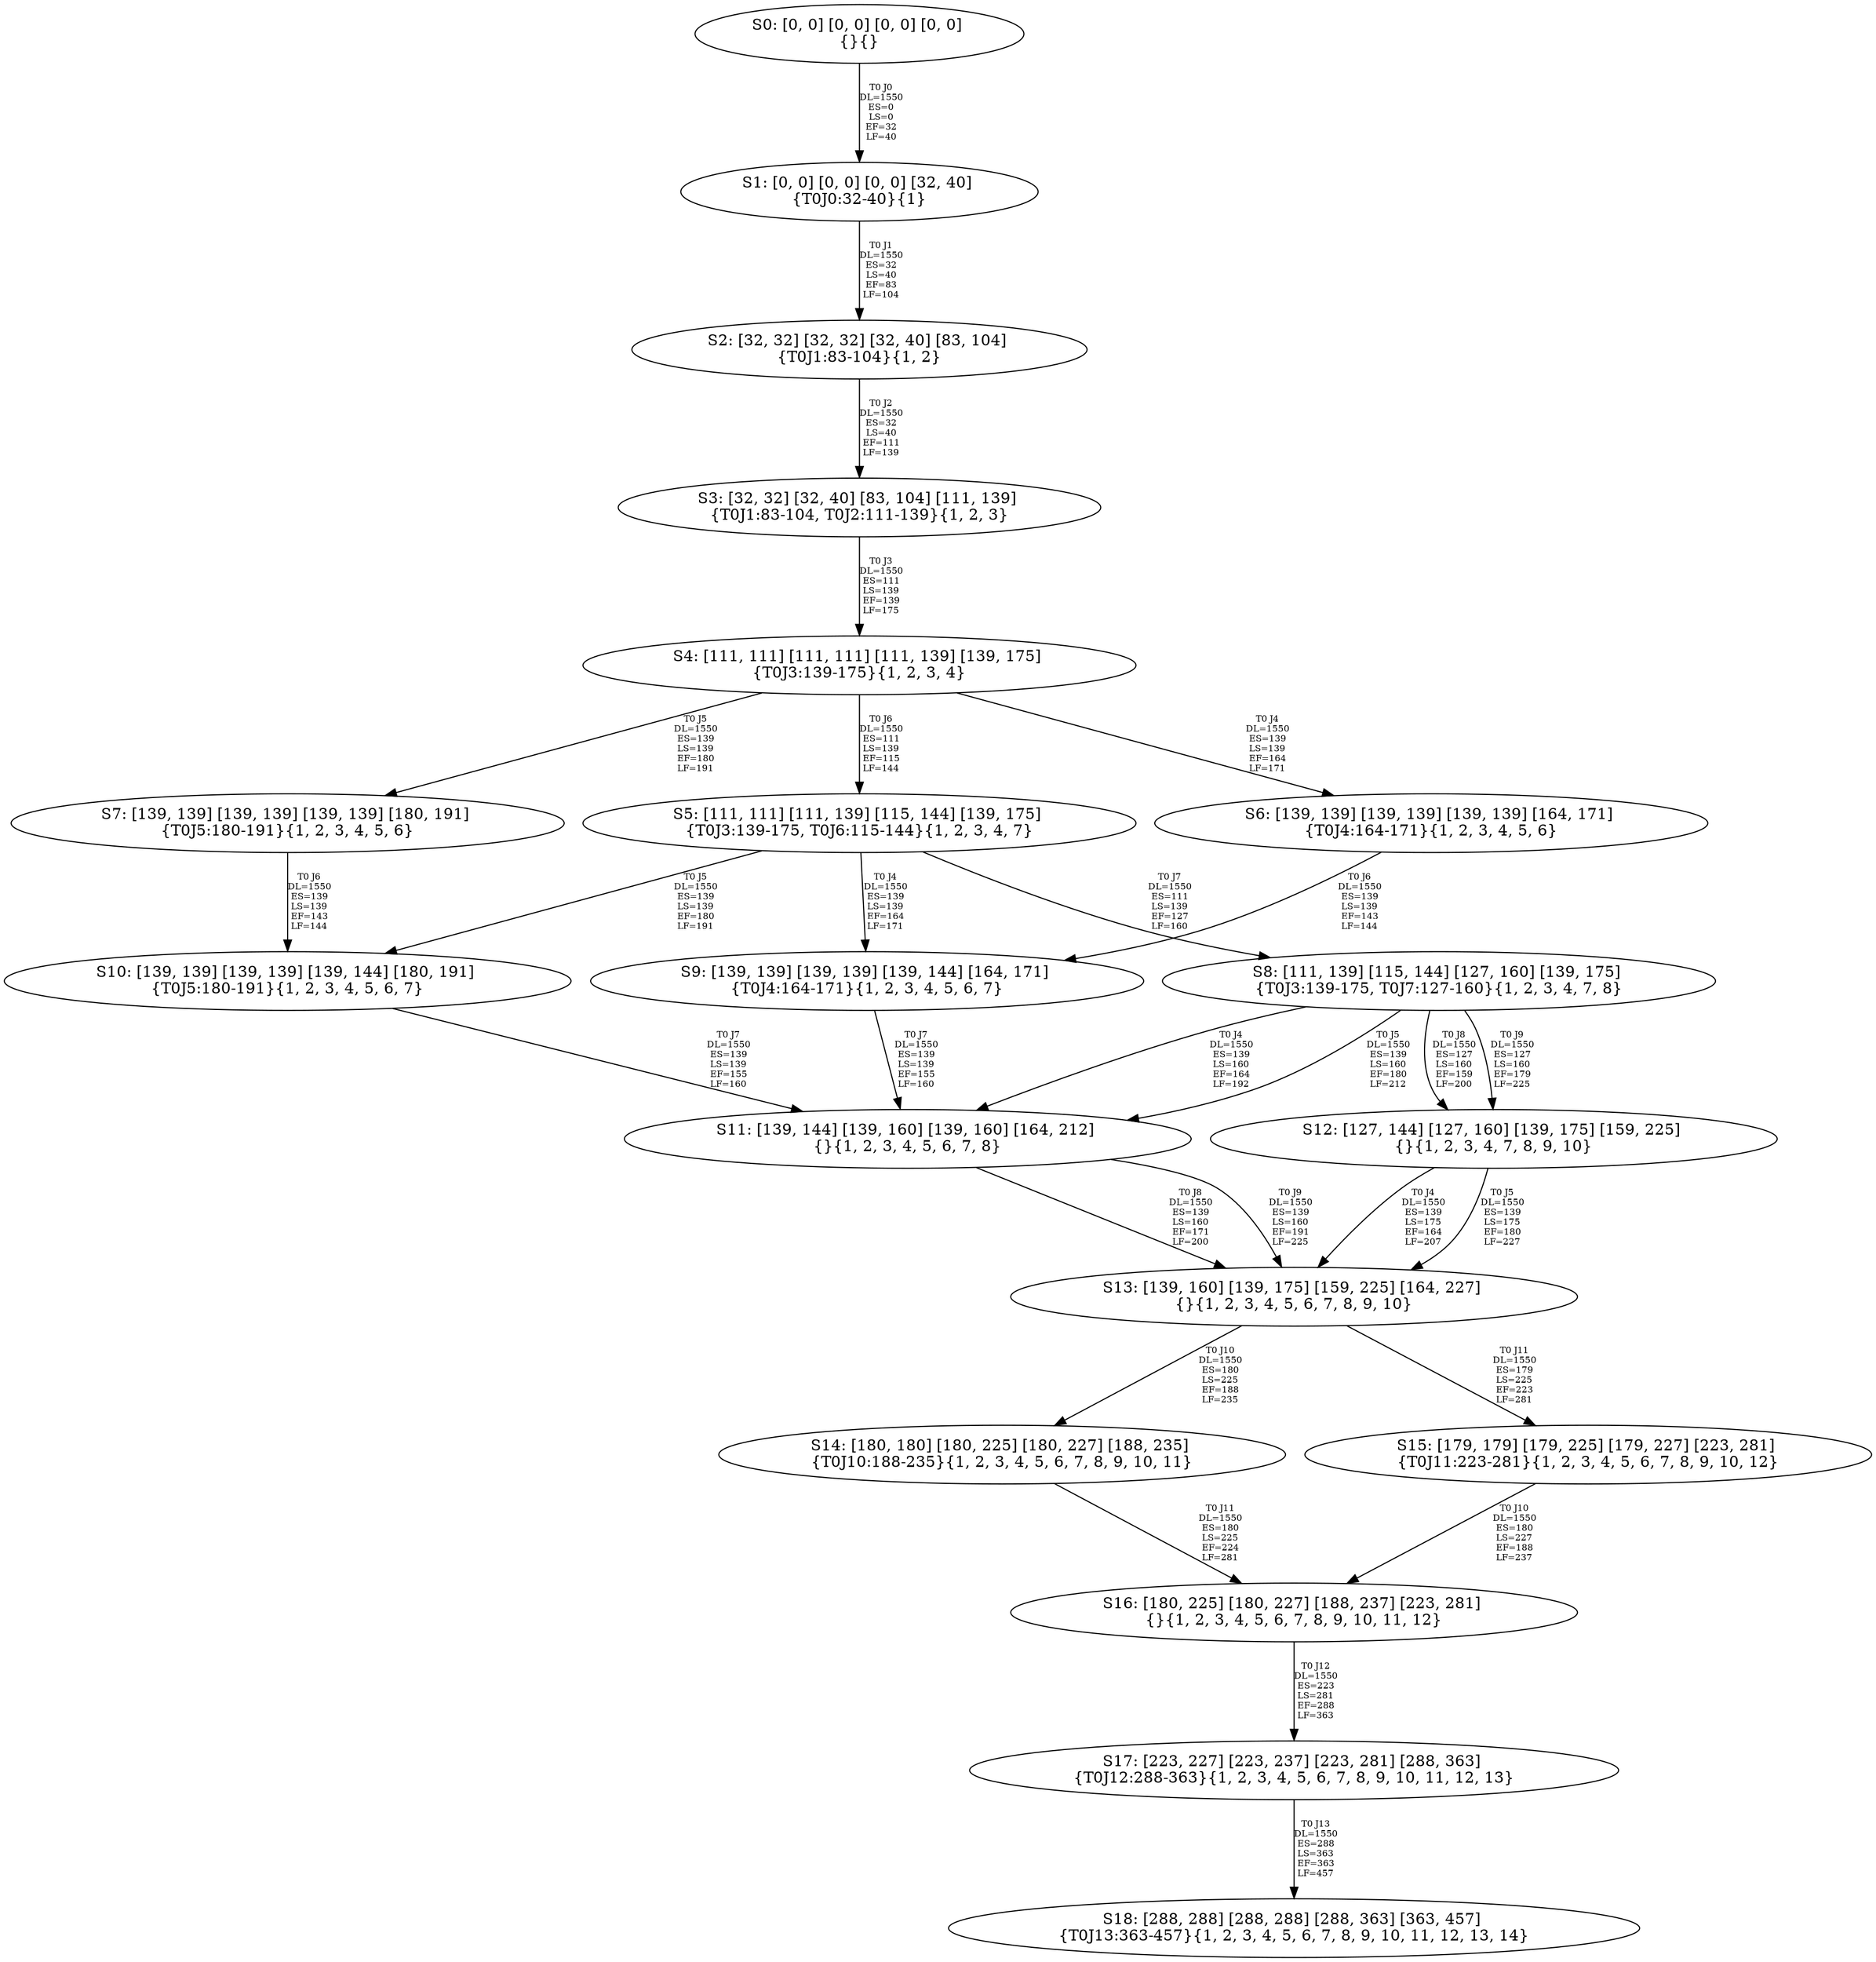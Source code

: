 digraph {
	S0[label="S0: [0, 0] [0, 0] [0, 0] [0, 0] \n{}{}"];
	S1[label="S1: [0, 0] [0, 0] [0, 0] [32, 40] \n{T0J0:32-40}{1}"];
	S2[label="S2: [32, 32] [32, 32] [32, 40] [83, 104] \n{T0J1:83-104}{1, 2}"];
	S3[label="S3: [32, 32] [32, 40] [83, 104] [111, 139] \n{T0J1:83-104, T0J2:111-139}{1, 2, 3}"];
	S4[label="S4: [111, 111] [111, 111] [111, 139] [139, 175] \n{T0J3:139-175}{1, 2, 3, 4}"];
	S5[label="S5: [111, 111] [111, 139] [115, 144] [139, 175] \n{T0J3:139-175, T0J6:115-144}{1, 2, 3, 4, 7}"];
	S6[label="S6: [139, 139] [139, 139] [139, 139] [164, 171] \n{T0J4:164-171}{1, 2, 3, 4, 5, 6}"];
	S7[label="S7: [139, 139] [139, 139] [139, 139] [180, 191] \n{T0J5:180-191}{1, 2, 3, 4, 5, 6}"];
	S8[label="S8: [111, 139] [115, 144] [127, 160] [139, 175] \n{T0J3:139-175, T0J7:127-160}{1, 2, 3, 4, 7, 8}"];
	S9[label="S9: [139, 139] [139, 139] [139, 144] [164, 171] \n{T0J4:164-171}{1, 2, 3, 4, 5, 6, 7}"];
	S10[label="S10: [139, 139] [139, 139] [139, 144] [180, 191] \n{T0J5:180-191}{1, 2, 3, 4, 5, 6, 7}"];
	S11[label="S11: [139, 144] [139, 160] [139, 160] [164, 212] \n{}{1, 2, 3, 4, 5, 6, 7, 8}"];
	S12[label="S12: [127, 144] [127, 160] [139, 175] [159, 225] \n{}{1, 2, 3, 4, 7, 8, 9, 10}"];
	S13[label="S13: [139, 160] [139, 175] [159, 225] [164, 227] \n{}{1, 2, 3, 4, 5, 6, 7, 8, 9, 10}"];
	S14[label="S14: [180, 180] [180, 225] [180, 227] [188, 235] \n{T0J10:188-235}{1, 2, 3, 4, 5, 6, 7, 8, 9, 10, 11}"];
	S15[label="S15: [179, 179] [179, 225] [179, 227] [223, 281] \n{T0J11:223-281}{1, 2, 3, 4, 5, 6, 7, 8, 9, 10, 12}"];
	S16[label="S16: [180, 225] [180, 227] [188, 237] [223, 281] \n{}{1, 2, 3, 4, 5, 6, 7, 8, 9, 10, 11, 12}"];
	S17[label="S17: [223, 227] [223, 237] [223, 281] [288, 363] \n{T0J12:288-363}{1, 2, 3, 4, 5, 6, 7, 8, 9, 10, 11, 12, 13}"];
	S18[label="S18: [288, 288] [288, 288] [288, 363] [363, 457] \n{T0J13:363-457}{1, 2, 3, 4, 5, 6, 7, 8, 9, 10, 11, 12, 13, 14}"];
	S0 -> S1[label="T0 J0\nDL=1550\nES=0\nLS=0\nEF=32\nLF=40",fontsize=8];
	S1 -> S2[label="T0 J1\nDL=1550\nES=32\nLS=40\nEF=83\nLF=104",fontsize=8];
	S2 -> S3[label="T0 J2\nDL=1550\nES=32\nLS=40\nEF=111\nLF=139",fontsize=8];
	S3 -> S4[label="T0 J3\nDL=1550\nES=111\nLS=139\nEF=139\nLF=175",fontsize=8];
	S4 -> S6[label="T0 J4\nDL=1550\nES=139\nLS=139\nEF=164\nLF=171",fontsize=8];
	S4 -> S7[label="T0 J5\nDL=1550\nES=139\nLS=139\nEF=180\nLF=191",fontsize=8];
	S4 -> S5[label="T0 J6\nDL=1550\nES=111\nLS=139\nEF=115\nLF=144",fontsize=8];
	S5 -> S9[label="T0 J4\nDL=1550\nES=139\nLS=139\nEF=164\nLF=171",fontsize=8];
	S5 -> S10[label="T0 J5\nDL=1550\nES=139\nLS=139\nEF=180\nLF=191",fontsize=8];
	S5 -> S8[label="T0 J7\nDL=1550\nES=111\nLS=139\nEF=127\nLF=160",fontsize=8];
	S6 -> S9[label="T0 J6\nDL=1550\nES=139\nLS=139\nEF=143\nLF=144",fontsize=8];
	S7 -> S10[label="T0 J6\nDL=1550\nES=139\nLS=139\nEF=143\nLF=144",fontsize=8];
	S8 -> S11[label="T0 J4\nDL=1550\nES=139\nLS=160\nEF=164\nLF=192",fontsize=8];
	S8 -> S11[label="T0 J5\nDL=1550\nES=139\nLS=160\nEF=180\nLF=212",fontsize=8];
	S8 -> S12[label="T0 J8\nDL=1550\nES=127\nLS=160\nEF=159\nLF=200",fontsize=8];
	S8 -> S12[label="T0 J9\nDL=1550\nES=127\nLS=160\nEF=179\nLF=225",fontsize=8];
	S9 -> S11[label="T0 J7\nDL=1550\nES=139\nLS=139\nEF=155\nLF=160",fontsize=8];
	S10 -> S11[label="T0 J7\nDL=1550\nES=139\nLS=139\nEF=155\nLF=160",fontsize=8];
	S11 -> S13[label="T0 J8\nDL=1550\nES=139\nLS=160\nEF=171\nLF=200",fontsize=8];
	S11 -> S13[label="T0 J9\nDL=1550\nES=139\nLS=160\nEF=191\nLF=225",fontsize=8];
	S12 -> S13[label="T0 J4\nDL=1550\nES=139\nLS=175\nEF=164\nLF=207",fontsize=8];
	S12 -> S13[label="T0 J5\nDL=1550\nES=139\nLS=175\nEF=180\nLF=227",fontsize=8];
	S13 -> S14[label="T0 J10\nDL=1550\nES=180\nLS=225\nEF=188\nLF=235",fontsize=8];
	S13 -> S15[label="T0 J11\nDL=1550\nES=179\nLS=225\nEF=223\nLF=281",fontsize=8];
	S14 -> S16[label="T0 J11\nDL=1550\nES=180\nLS=225\nEF=224\nLF=281",fontsize=8];
	S15 -> S16[label="T0 J10\nDL=1550\nES=180\nLS=227\nEF=188\nLF=237",fontsize=8];
	S16 -> S17[label="T0 J12\nDL=1550\nES=223\nLS=281\nEF=288\nLF=363",fontsize=8];
	S17 -> S18[label="T0 J13\nDL=1550\nES=288\nLS=363\nEF=363\nLF=457",fontsize=8];
}
